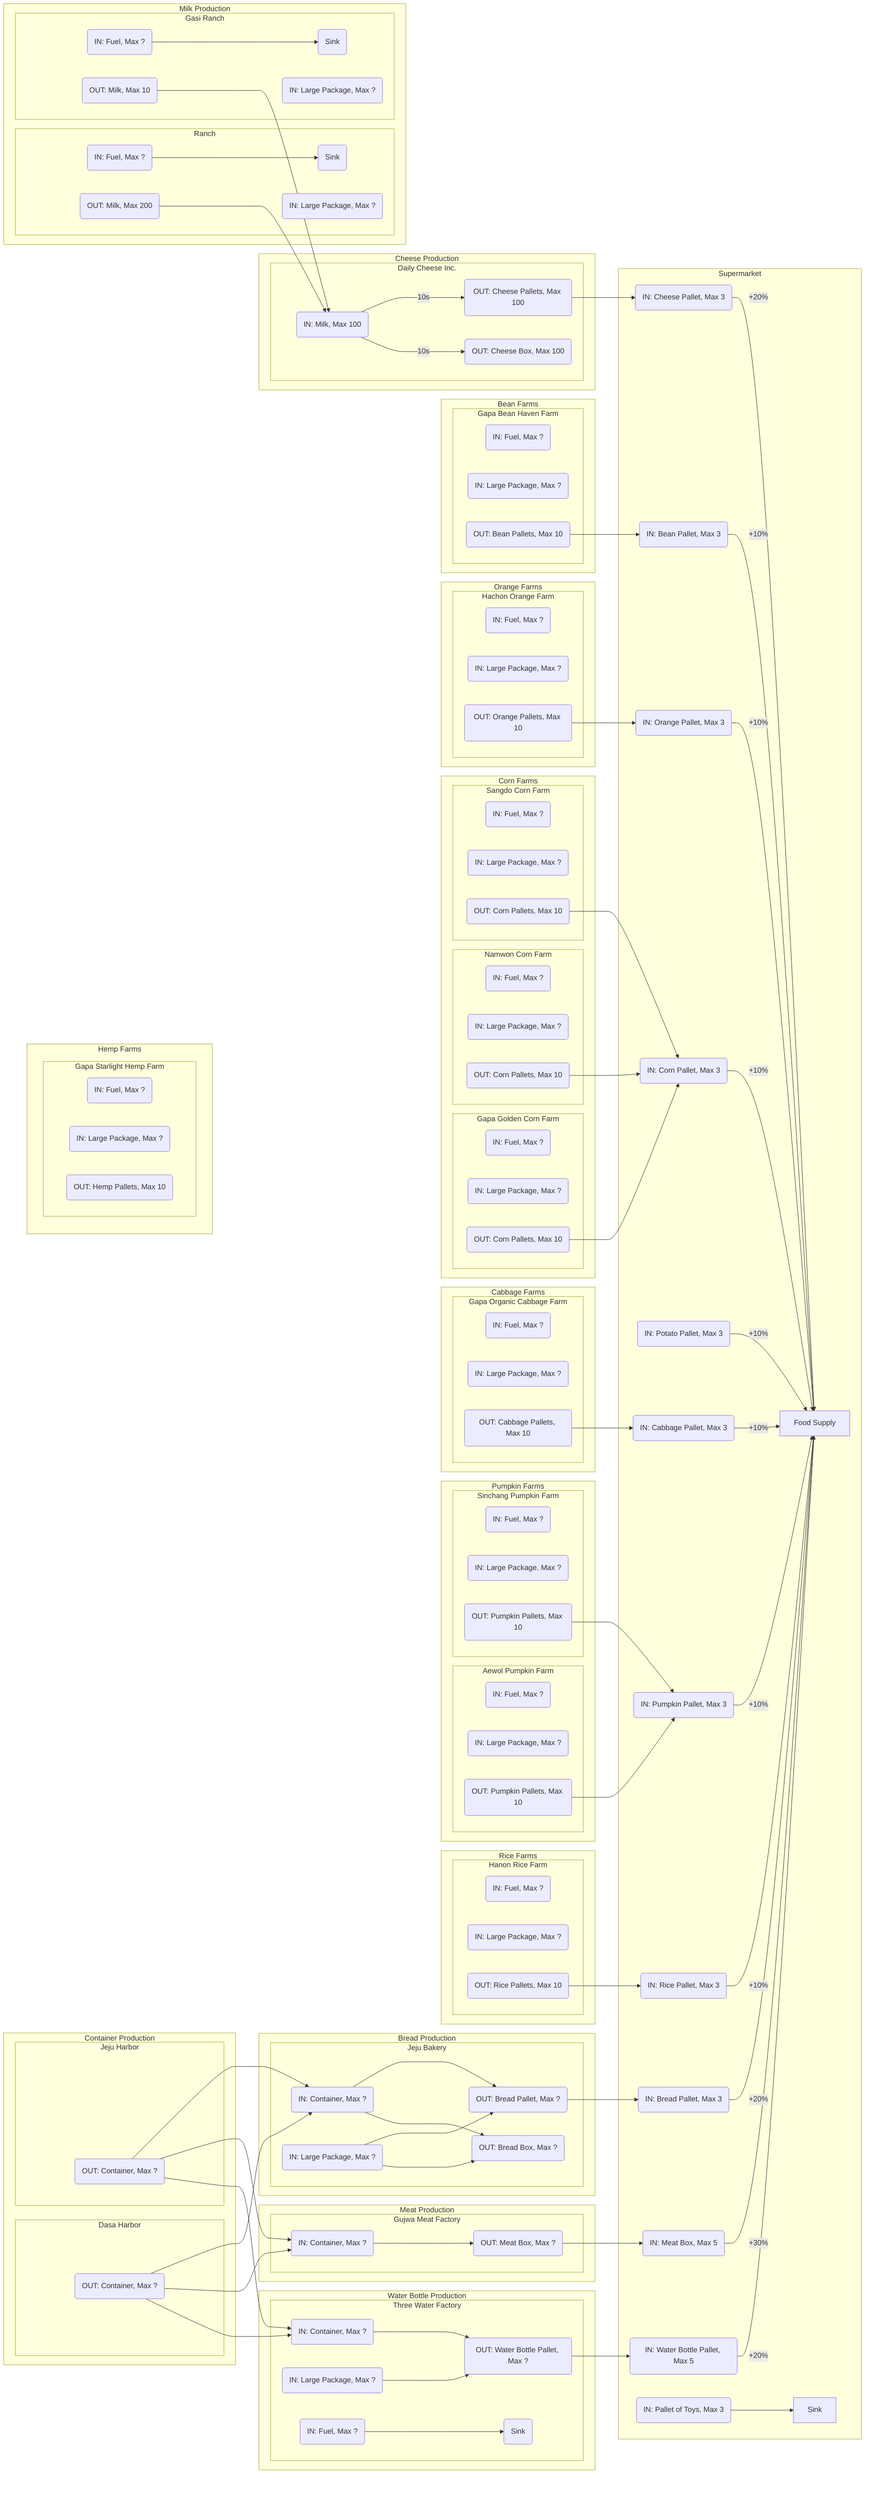 graph LR
    subgraph Supermarket
        WaterBottle(IN: Water Bottle Pallet, Max 5) -->|+20%| FoodSupply
        Rice(IN: Rice Pallet, Max 3) -->|+10%| FoodSupply
        Pumpkin(IN: Pumpkin Pallet, Max 3) -->|+10%| FoodSupply
        Cabbage(IN: Cabbage Pallet, Max 3) -->|+10%| FoodSupply
        Potato(IN: Potato Pallet, Max 3) -->|+10%| FoodSupply
        Corn(IN: Corn Pallet, Max 3) -->|+10%| FoodSupply
        Orange(IN: Orange Pallet, Max 3) -->|+10%| FoodSupply
        Bean(IN: Bean Pallet, Max 3) -->|+10%| FoodSupply
        Cheese(IN: Cheese Pallet, Max 3) -->|+20%| FoodSupply
        Bread(IN: Bread Pallet, Max 3)  -->|+20%| FoodSupply
        Meat(IN: Meat Box, Max 5) -->|+30%| FoodSupply
        Toys(IN: Pallet of Toys, Max 3) --> Sink

        FoodSupply[Food Supply]
        Sink[Sink]
    end

    subgraph Water Bottle Production
        subgraph Three Water Factory
            OutWaterBottle(OUT: Water Bottle Pallet, Max ?) --> WaterBottle
            TWFInContainer(IN: Container, Max ?) --> OutWaterBottle
            TWFInLargePackage(IN: Large Package, Max ?) --> OutWaterBottle
            TWFInFuel(IN: Fuel, Max ?) --> TWFSink(Sink)
        end
    end

    subgraph Rice Farms
        subgraph Hanon Rice Farm
            HRInFuel(IN: Fuel, Max ?)
            HRInLargePackage(IN: Large Package, Max ?)
            MakeRice1(OUT: Rice Pallets, Max 10) --> Rice
        end
    end

    subgraph Pumpkin Farms
        subgraph Aewol Pumpkin Farm
            APInFuel(IN: Fuel, Max ?)
            APInLargePackage(IN: Large Package, Max ?)
            MakePumpkin1(OUT: Pumpkin Pallets, Max 10) --> Pumpkin
        end
        subgraph Sinchang Pumpkin Farm
            SPInFuel(IN: Fuel, Max ?)
            SPInLargePackage(IN: Large Package, Max ?)
            MakePumpkin2(OUT: Pumpkin Pallets, Max 10) --> Pumpkin
        end
    end
    
    subgraph Cabbage Farms
        subgraph Gapa Organic Cabbage Farm
            GOCInFuel(IN: Fuel, Max ?)
            GOCInLargePackage(IN: Large Package, Max ?)
            MakeCabbage1(OUT: Cabbage Pallets, Max 10) --> Cabbage
        end
    end

    subgraph Corn Farms
        subgraph Gapa Golden Corn Farm
            GGCInFuel(IN: Fuel, Max ?)
            GGCInLargePackage(IN: Large Package, Max ?)
            MakeCorn1(OUT: Corn Pallets, Max 10) --> Corn
        end
        subgraph Namwon Corn Farm
            NCInFuel(IN: Fuel, Max ?)
            NCInLargePackage(IN: Large Package, Max ?)
            MakeCorn2(OUT: Corn Pallets, Max 10) --> Corn
        end
        subgraph Sangdo Corn Farm
            SCInFuel(IN: Fuel, Max ?)
            SCInLargePackage(IN: Large Package, Max ?)
            MakeCorn3(OUT: Corn Pallets, Max 10) --> Corn
        end
    end
    subgraph Orange Farms
        subgraph Hachon Orange Farm
            HOInFuel(IN: Fuel, Max ?)
            HOInLargePackage(IN: Large Package, Max ?)
            MakeOrange(OUT: Orange Pallets, Max 10) --> Orange
        end
    end

    subgraph Bean Farms
        subgraph Gapa Bean Haven Farm
            GBHInFuel(IN: Fuel, Max ?)
            GBHInLargePackage(IN: Large Package, Max ?)
            MakeBean1(OUT: Bean Pallets, Max 10) --> Bean
        end
    end

    subgraph Hemp Farms
        subgraph Gapa Starlight Hemp Farm
            GSHInFuel(IN: Fuel, Max ?)
            GSHInLargePackage(IN: Large Package, Max ?)
            MakeHemp1(OUT: Hemp Pallets, Max 10)
        end
    end

    subgraph Cheese Production
        subgraph Daily Cheese Inc.
            DCInMilk(IN: Milk, Max 100) -->|10s| OutCheesePallet(OUT: Cheese Pallets, Max 100) --> Cheese
            DCInMilk -->|10s| OutCheeseBox(OUT: Cheese Box, Max 100)
        end
    end

    subgraph Milk Production
        subgraph Ranch
            RanchInFuel(IN: Fuel, Max ?) --> RanchSink(Sink)
            RanchInLargePackage(IN: Large Package, Max ?)
            RanchOutMilk(OUT: Milk, Max 200) --> DCInMilk
        end
        subgraph Gasi Ranch
            GasiRanchInFuel(IN: Fuel, Max ?) --> GasiRanchSink(Sink)
            GasiRanchInLargePackage(IN: Large Package, Max ?)
            GasiRanchOutMilk(OUT: Milk, Max 10) --> DCInMilk
        end
    end

    subgraph Bread Production
        subgraph Jeju Bakery
            JJBInContainer(IN: Container, Max ?) --> OutBreadPallet(OUT: Bread Pallet, Max ?) --> Bread
            JJBInContainer --> OutBreadBox(OUT: Bread Box, Max ?)
            JJBInLargePackage(IN: Large Package, Max ?) --> OutBreadPallet
            JJBInLargePackage --> OutBreadBox
        end
    end

    subgraph Meat Production
        subgraph Gujwa Meat Factory
            GMFInContainer(IN: Container, Max ?) --> OutMeatBox(OUT: Meat Box, Max ?) --> Meat
        end
    end

    subgraph Container Production
        subgraph Dasa Harbor
            DHContainer(OUT: Container, Max ?)
        end
        subgraph Jeju Harbor
            JJContainer(OUT: Container, Max ?)
        end

        DHContainer --> JJBInContainer
        JJContainer --> JJBInContainer

        DHContainer --> GMFInContainer
        JJContainer --> GMFInContainer

        DHContainer --> TWFInContainer
        JJContainer --> TWFInContainer
    end